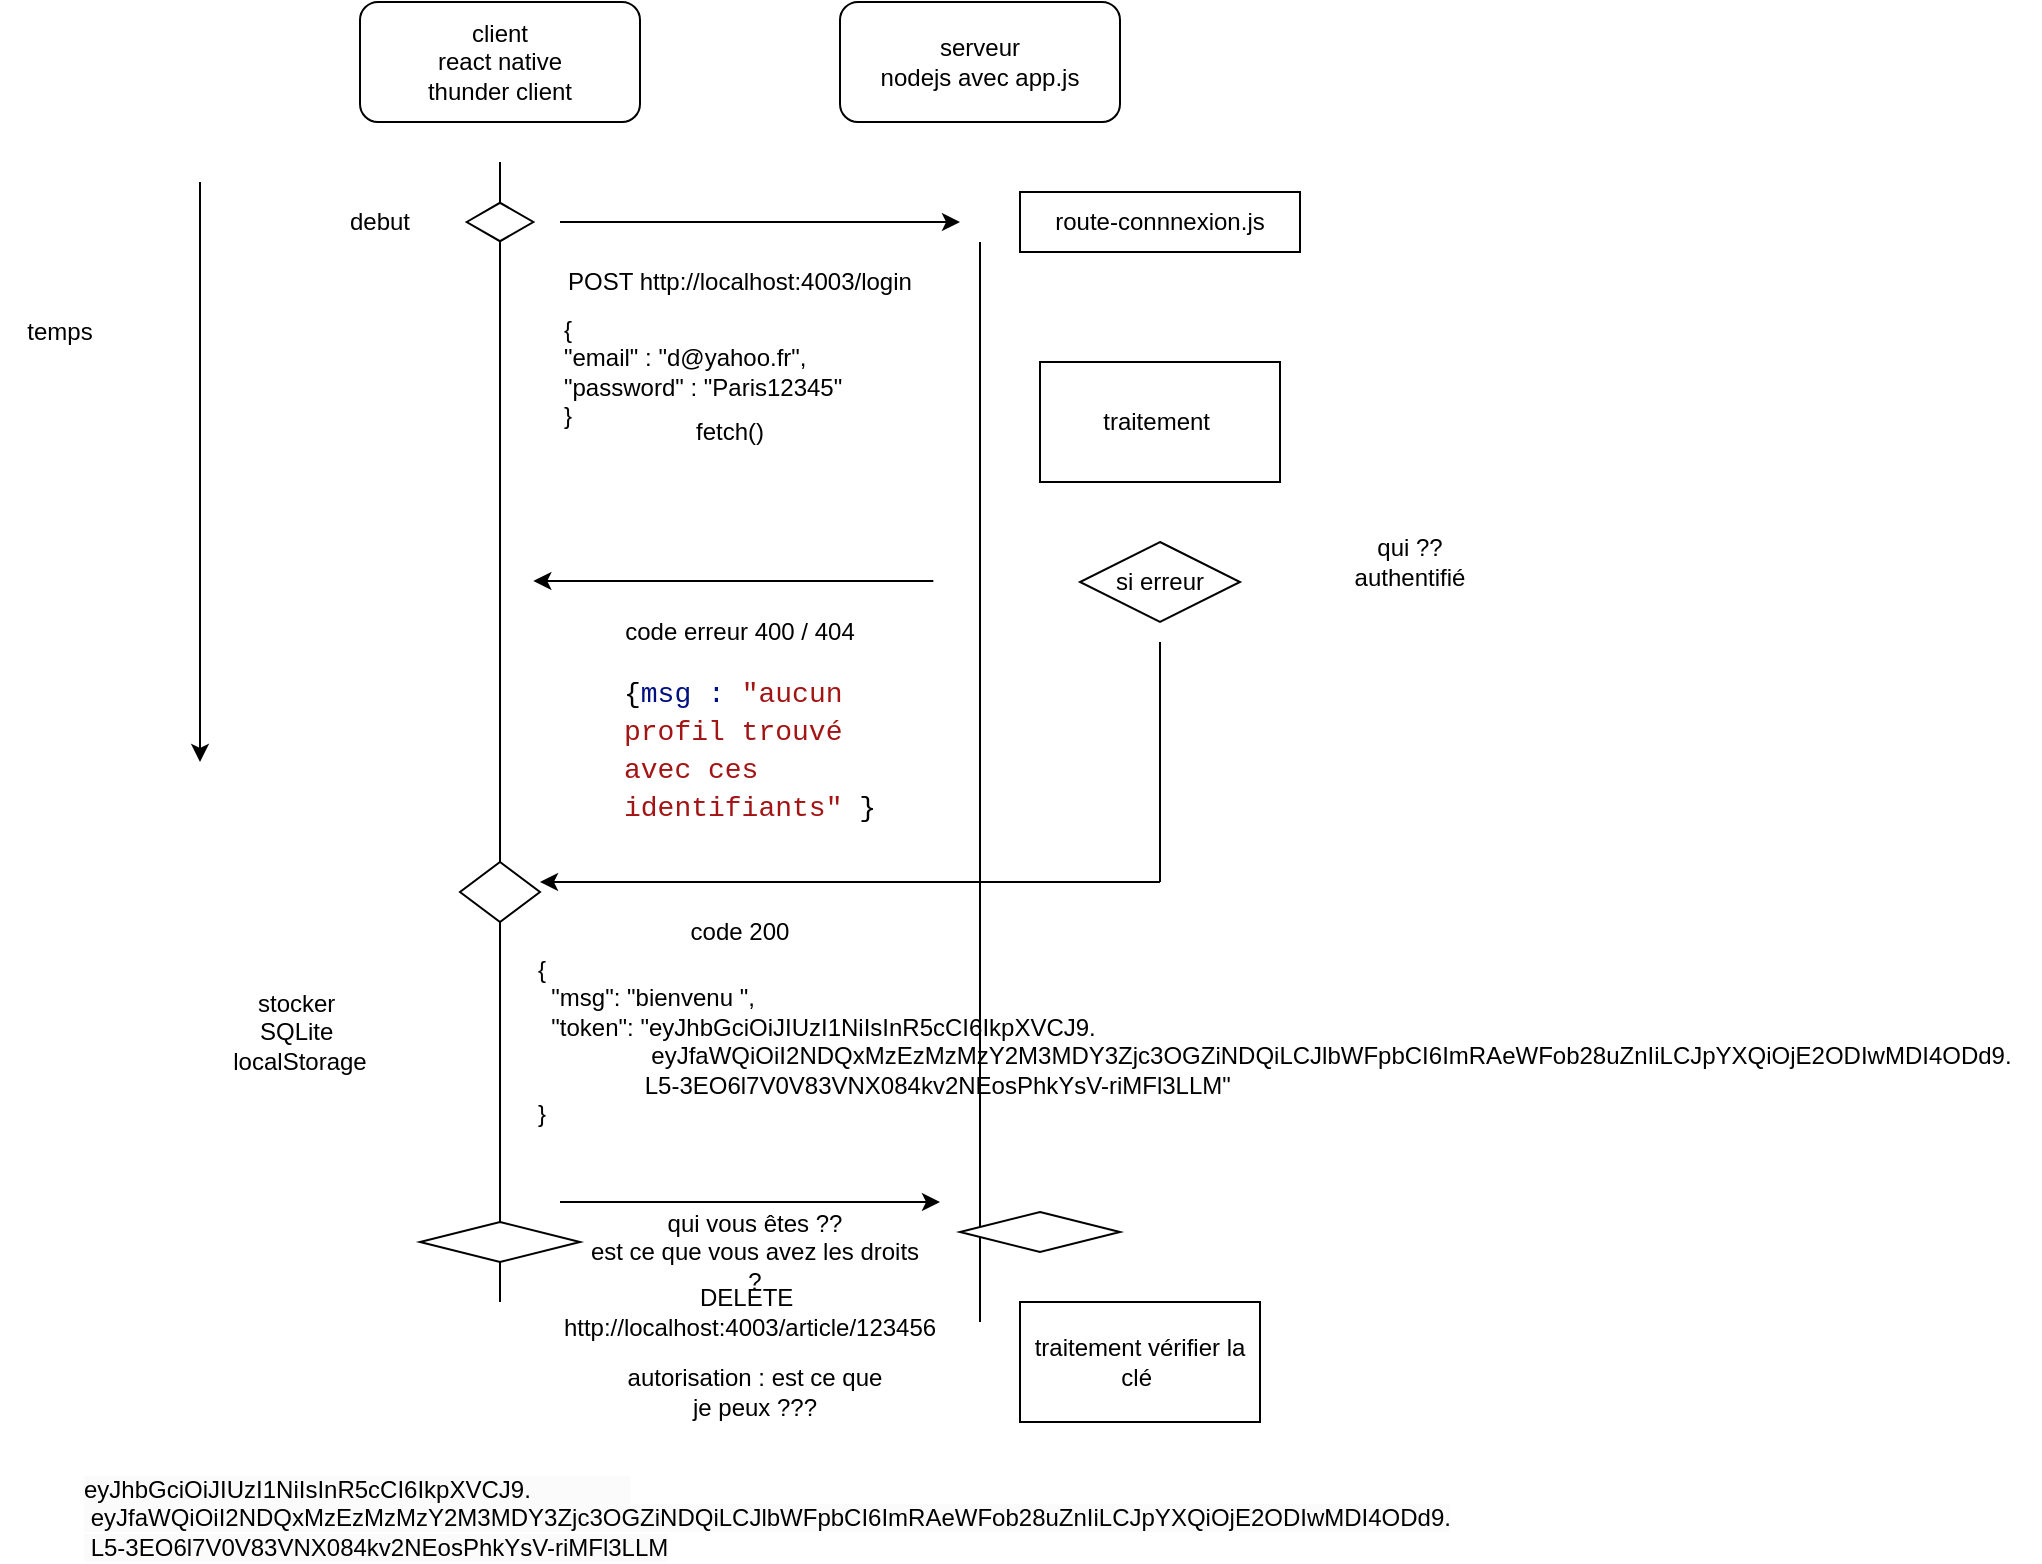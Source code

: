 <mxfile>
    <diagram id="Fl_E0722by56zl1pbmcn" name="Page-1">
        <mxGraphModel dx="690" dy="1488" grid="1" gridSize="10" guides="1" tooltips="1" connect="1" arrows="1" fold="1" page="1" pageScale="1" pageWidth="850" pageHeight="1100" math="0" shadow="0">
            <root>
                <mxCell id="0"/>
                <mxCell id="1" parent="0"/>
                <mxCell id="2" value="" style="endArrow=none;html=1;startArrow=none;" edge="1" parent="1" source="10">
                    <mxGeometry width="50" height="50" relative="1" as="geometry">
                        <mxPoint x="280" y="360" as="sourcePoint"/>
                        <mxPoint x="280" y="70" as="targetPoint"/>
                    </mxGeometry>
                </mxCell>
                <mxCell id="3" value="" style="endArrow=none;html=1;" edge="1" parent="1">
                    <mxGeometry width="50" height="50" relative="1" as="geometry">
                        <mxPoint x="520" y="650" as="sourcePoint"/>
                        <mxPoint x="520" y="110" as="targetPoint"/>
                    </mxGeometry>
                </mxCell>
                <mxCell id="4" value="client&lt;br&gt;react native&lt;br&gt;thunder client" style="rounded=1;whiteSpace=wrap;html=1;" vertex="1" parent="1">
                    <mxGeometry x="210" y="-10" width="140" height="60" as="geometry"/>
                </mxCell>
                <mxCell id="5" value="serveur&lt;br&gt;nodejs avec app.js" style="rounded=1;whiteSpace=wrap;html=1;" vertex="1" parent="1">
                    <mxGeometry x="450" y="-10" width="140" height="60" as="geometry"/>
                </mxCell>
                <mxCell id="6" value="" style="endArrow=classic;html=1;" edge="1" parent="1">
                    <mxGeometry width="50" height="50" relative="1" as="geometry">
                        <mxPoint x="130" y="80" as="sourcePoint"/>
                        <mxPoint x="130" y="370" as="targetPoint"/>
                    </mxGeometry>
                </mxCell>
                <mxCell id="8" value="temps" style="text;html=1;strokeColor=none;fillColor=none;align=center;verticalAlign=middle;whiteSpace=wrap;rounded=0;" vertex="1" parent="1">
                    <mxGeometry x="30" y="140" width="60" height="30" as="geometry"/>
                </mxCell>
                <mxCell id="11" value="" style="endArrow=none;html=1;startArrow=none;" edge="1" parent="1" source="31" target="10">
                    <mxGeometry width="50" height="50" relative="1" as="geometry">
                        <mxPoint x="280" y="640" as="sourcePoint"/>
                        <mxPoint x="280" y="70" as="targetPoint"/>
                    </mxGeometry>
                </mxCell>
                <mxCell id="10" value="" style="html=1;whiteSpace=wrap;aspect=fixed;shape=isoRectangle;" vertex="1" parent="1">
                    <mxGeometry x="263.34" y="90" width="33.33" height="20" as="geometry"/>
                </mxCell>
                <mxCell id="12" value="debut" style="text;html=1;strokeColor=none;fillColor=none;align=center;verticalAlign=middle;whiteSpace=wrap;rounded=0;" vertex="1" parent="1">
                    <mxGeometry x="190" y="85" width="60" height="30" as="geometry"/>
                </mxCell>
                <mxCell id="13" value="" style="endArrow=classic;html=1;" edge="1" parent="1">
                    <mxGeometry width="50" height="50" relative="1" as="geometry">
                        <mxPoint x="310" y="100" as="sourcePoint"/>
                        <mxPoint x="510" y="100" as="targetPoint"/>
                    </mxGeometry>
                </mxCell>
                <mxCell id="14" value="route-connnexion.js" style="rounded=0;whiteSpace=wrap;html=1;" vertex="1" parent="1">
                    <mxGeometry x="540" y="85" width="140" height="30" as="geometry"/>
                </mxCell>
                <mxCell id="15" value="POST http://localhost:4003/login" style="text;html=1;strokeColor=none;fillColor=none;align=center;verticalAlign=middle;whiteSpace=wrap;rounded=0;" vertex="1" parent="1">
                    <mxGeometry x="310" y="115" width="180" height="30" as="geometry"/>
                </mxCell>
                <mxCell id="16" value="{&#10;  &quot;email&quot; : &quot;d@yahoo.fr&quot;,&#10;  &quot;password&quot; : &quot;Paris12345&quot;&#10;}" style="text;whiteSpace=wrap;html=1;" vertex="1" parent="1">
                    <mxGeometry x="310" y="140" width="180" height="70" as="geometry"/>
                </mxCell>
                <mxCell id="17" value="fetch()" style="text;html=1;strokeColor=none;fillColor=none;align=center;verticalAlign=middle;whiteSpace=wrap;rounded=0;" vertex="1" parent="1">
                    <mxGeometry x="365" y="190" width="60" height="30" as="geometry"/>
                </mxCell>
                <mxCell id="18" value="traitement&amp;nbsp;" style="rounded=0;whiteSpace=wrap;html=1;" vertex="1" parent="1">
                    <mxGeometry x="550" y="170" width="120" height="60" as="geometry"/>
                </mxCell>
                <mxCell id="19" value="" style="endArrow=classic;html=1;" edge="1" parent="1">
                    <mxGeometry width="50" height="50" relative="1" as="geometry">
                        <mxPoint x="496.67" y="279.5" as="sourcePoint"/>
                        <mxPoint x="296.67" y="279.5" as="targetPoint"/>
                    </mxGeometry>
                </mxCell>
                <mxCell id="20" value="si erreur" style="rhombus;whiteSpace=wrap;html=1;" vertex="1" parent="1">
                    <mxGeometry x="570" y="260" width="80" height="40" as="geometry"/>
                </mxCell>
                <mxCell id="22" value="code erreur 400 / 404" style="text;html=1;strokeColor=none;fillColor=none;align=center;verticalAlign=middle;whiteSpace=wrap;rounded=0;" vertex="1" parent="1">
                    <mxGeometry x="340" y="290" width="120" height="30" as="geometry"/>
                </mxCell>
                <mxCell id="23" value="&lt;div style=&quot;color: rgb(0, 0, 0); background-color: rgb(255, 255, 255); font-family: Consolas, &amp;quot;Courier New&amp;quot;, monospace; font-weight: normal; font-size: 14px; line-height: 19px;&quot;&gt;&lt;div&gt;&lt;span style=&quot;color: #000000;&quot;&gt;{&lt;/span&gt;&lt;span style=&quot;color: #001080;&quot;&gt;msg&lt;/span&gt;&lt;span style=&quot;color: #001080;&quot;&gt; :&lt;/span&gt;&lt;span style=&quot;color: #000000;&quot;&gt; &lt;/span&gt;&lt;span style=&quot;color: #a31515;&quot;&gt;&quot;aucun profil trouvé avec ces identifiants&quot;&lt;/span&gt;&lt;span style=&quot;color: #000000;&quot;&gt; }&lt;/span&gt;&lt;/div&gt;&lt;/div&gt;" style="text;whiteSpace=wrap;html=1;" vertex="1" parent="1">
                    <mxGeometry x="340" y="320" width="130" height="40" as="geometry"/>
                </mxCell>
                <mxCell id="24" value="" style="endArrow=classic;html=1;" edge="1" parent="1">
                    <mxGeometry width="50" height="50" relative="1" as="geometry">
                        <mxPoint x="610" y="430" as="sourcePoint"/>
                        <mxPoint x="300" y="430" as="targetPoint"/>
                    </mxGeometry>
                </mxCell>
                <mxCell id="25" value="" style="endArrow=none;html=1;" edge="1" parent="1">
                    <mxGeometry width="50" height="50" relative="1" as="geometry">
                        <mxPoint x="610" y="430" as="sourcePoint"/>
                        <mxPoint x="610" y="310" as="targetPoint"/>
                    </mxGeometry>
                </mxCell>
                <mxCell id="26" value="code 200" style="text;html=1;strokeColor=none;fillColor=none;align=center;verticalAlign=middle;whiteSpace=wrap;rounded=0;" vertex="1" parent="1">
                    <mxGeometry x="340" y="440" width="120" height="30" as="geometry"/>
                </mxCell>
                <mxCell id="27" value="{&lt;br&gt;&amp;nbsp; &quot;msg&quot;: &quot;bienvenu &quot;,&lt;br&gt;&amp;nbsp; &quot;token&quot;: &quot;eyJhbGciOiJIUzI1NiIsInR5cCI6IkpXVCJ9.&lt;br&gt;&amp;nbsp; &amp;nbsp; &amp;nbsp; &amp;nbsp; &amp;nbsp; &amp;nbsp; &amp;nbsp; &amp;nbsp; &amp;nbsp;eyJfaWQiOiI2NDQxMzEzMzMzY2M3MDY3Zjc3OGZiNDQiLCJlbWFpbCI6ImRAeWFob28uZnIiLCJpYXQiOjE2ODIwMDI4ODd9.&lt;br&gt;&amp;nbsp; &amp;nbsp; &amp;nbsp; &amp;nbsp; &amp;nbsp; &amp;nbsp; &amp;nbsp; &amp;nbsp; L5-3EO6l7V0V83VNX084kv2NEosPhkYsV-riMFl3LLM&quot;&lt;br&gt;}" style="text;whiteSpace=wrap;html=1;" vertex="1" parent="1">
                    <mxGeometry x="296.67" y="460" width="753.33" height="110" as="geometry"/>
                </mxCell>
                <mxCell id="28" value="" style="rhombus;whiteSpace=wrap;html=1;" vertex="1" parent="1">
                    <mxGeometry x="260" y="420" width="40" height="30" as="geometry"/>
                </mxCell>
                <mxCell id="29" value="qui ??&lt;br&gt;authentifié" style="text;html=1;strokeColor=none;fillColor=none;align=center;verticalAlign=middle;whiteSpace=wrap;rounded=0;" vertex="1" parent="1">
                    <mxGeometry x="690" y="260" width="90" height="20" as="geometry"/>
                </mxCell>
                <mxCell id="32" value="" style="endArrow=none;html=1;" edge="1" parent="1" target="31">
                    <mxGeometry width="50" height="50" relative="1" as="geometry">
                        <mxPoint x="280" y="640" as="sourcePoint"/>
                        <mxPoint x="280.005" y="110" as="targetPoint"/>
                    </mxGeometry>
                </mxCell>
                <mxCell id="31" value="" style="rhombus;whiteSpace=wrap;html=1;" vertex="1" parent="1">
                    <mxGeometry x="240.01" y="600" width="79.99" height="20" as="geometry"/>
                </mxCell>
                <mxCell id="33" value="DELETE&amp;nbsp; http://localhost:4003/article/123456" style="text;html=1;strokeColor=none;fillColor=none;align=center;verticalAlign=middle;whiteSpace=wrap;rounded=0;" vertex="1" parent="1">
                    <mxGeometry x="320" y="630" width="170" height="30" as="geometry"/>
                </mxCell>
                <mxCell id="34" value="" style="rhombus;whiteSpace=wrap;html=1;" vertex="1" parent="1">
                    <mxGeometry x="510" y="595" width="80" height="20" as="geometry"/>
                </mxCell>
                <mxCell id="35" value="qui vous êtes ??&lt;br&gt;est ce que vous avez les droits ?" style="text;html=1;strokeColor=none;fillColor=none;align=center;verticalAlign=middle;whiteSpace=wrap;rounded=0;" vertex="1" parent="1">
                    <mxGeometry x="320" y="600" width="175" height="30" as="geometry"/>
                </mxCell>
                <mxCell id="36" value="" style="endArrow=classic;html=1;" edge="1" parent="1">
                    <mxGeometry width="50" height="50" relative="1" as="geometry">
                        <mxPoint x="310" y="590" as="sourcePoint"/>
                        <mxPoint x="500" y="590" as="targetPoint"/>
                    </mxGeometry>
                </mxCell>
                <mxCell id="37" value="autorisation : est ce que je peux ???" style="text;html=1;strokeColor=none;fillColor=none;align=center;verticalAlign=middle;whiteSpace=wrap;rounded=0;" vertex="1" parent="1">
                    <mxGeometry x="340" y="670" width="135" height="30" as="geometry"/>
                </mxCell>
                <mxCell id="38" value="&lt;span style=&quot;color: rgb(0, 0, 0); font-family: Helvetica; font-size: 12px; font-style: normal; font-variant-ligatures: normal; font-variant-caps: normal; font-weight: 400; letter-spacing: normal; orphans: 2; text-align: left; text-indent: 0px; text-transform: none; widows: 2; word-spacing: 0px; -webkit-text-stroke-width: 0px; background-color: rgb(251, 251, 251); text-decoration-thickness: initial; text-decoration-style: initial; text-decoration-color: initial; float: none; display: inline !important;&quot;&gt;eyJhbGciOiJIUzI1NiIsInR5cCI6IkpXVCJ9.&lt;/span&gt;&lt;span style=&quot;color: rgb(0, 0, 0); font-family: Helvetica; font-size: 12px; font-style: normal; font-variant-ligatures: normal; font-variant-caps: normal; font-weight: 400; letter-spacing: normal; orphans: 2; text-align: left; text-indent: 0px; text-transform: none; widows: 2; word-spacing: 0px; -webkit-text-stroke-width: 0px; background-color: rgb(251, 251, 251); text-decoration-thickness: initial; text-decoration-style: initial; text-decoration-color: initial; float: none; display: inline !important;&quot;&gt;&amp;nbsp; &amp;nbsp; &amp;nbsp; &amp;nbsp; &amp;nbsp; &amp;nbsp; &amp;nbsp; &amp;nbsp; &amp;nbsp;eyJfaWQiOiI2NDQxMzEzMzMzY2M3MDY3Zjc3OGZiNDQiLCJlbWFpbCI6ImRAeWFob28uZnIiLCJpYXQiOjE2ODIwMDI4ODd9.&lt;/span&gt;&lt;br style=&quot;border-color: var(--border-color); color: rgb(0, 0, 0); font-family: Helvetica; font-size: 12px; font-style: normal; font-variant-ligatures: normal; font-variant-caps: normal; font-weight: 400; letter-spacing: normal; orphans: 2; text-align: left; text-indent: 0px; text-transform: none; widows: 2; word-spacing: 0px; -webkit-text-stroke-width: 0px; background-color: rgb(251, 251, 251); text-decoration-thickness: initial; text-decoration-style: initial; text-decoration-color: initial;&quot;&gt;&lt;span style=&quot;color: rgb(0, 0, 0); font-family: Helvetica; font-size: 12px; font-style: normal; font-variant-ligatures: normal; font-variant-caps: normal; font-weight: 400; letter-spacing: normal; orphans: 2; text-align: left; text-indent: 0px; text-transform: none; widows: 2; word-spacing: 0px; -webkit-text-stroke-width: 0px; background-color: rgb(251, 251, 251); text-decoration-thickness: initial; text-decoration-style: initial; text-decoration-color: initial; float: none; display: inline !important;&quot;&gt;&amp;nbsp;L5-3EO6l7V0V83VNX084kv2NEosPhkYsV-riMFl3LLM&lt;/span&gt;" style="text;whiteSpace=wrap;html=1;" vertex="1" parent="1">
                    <mxGeometry x="70" y="720" width="560" height="50" as="geometry"/>
                </mxCell>
                <mxCell id="40" value="stocker&amp;nbsp;&lt;br&gt;SQLite&amp;nbsp;&lt;br&gt;localStorage" style="text;html=1;strokeColor=none;fillColor=none;align=center;verticalAlign=middle;whiteSpace=wrap;rounded=0;" vertex="1" parent="1">
                    <mxGeometry x="150" y="490" width="60" height="30" as="geometry"/>
                </mxCell>
                <mxCell id="41" value="traitement vérifier la clé&amp;nbsp;" style="rounded=0;whiteSpace=wrap;html=1;" vertex="1" parent="1">
                    <mxGeometry x="540" y="640" width="120" height="60" as="geometry"/>
                </mxCell>
            </root>
        </mxGraphModel>
    </diagram>
</mxfile>